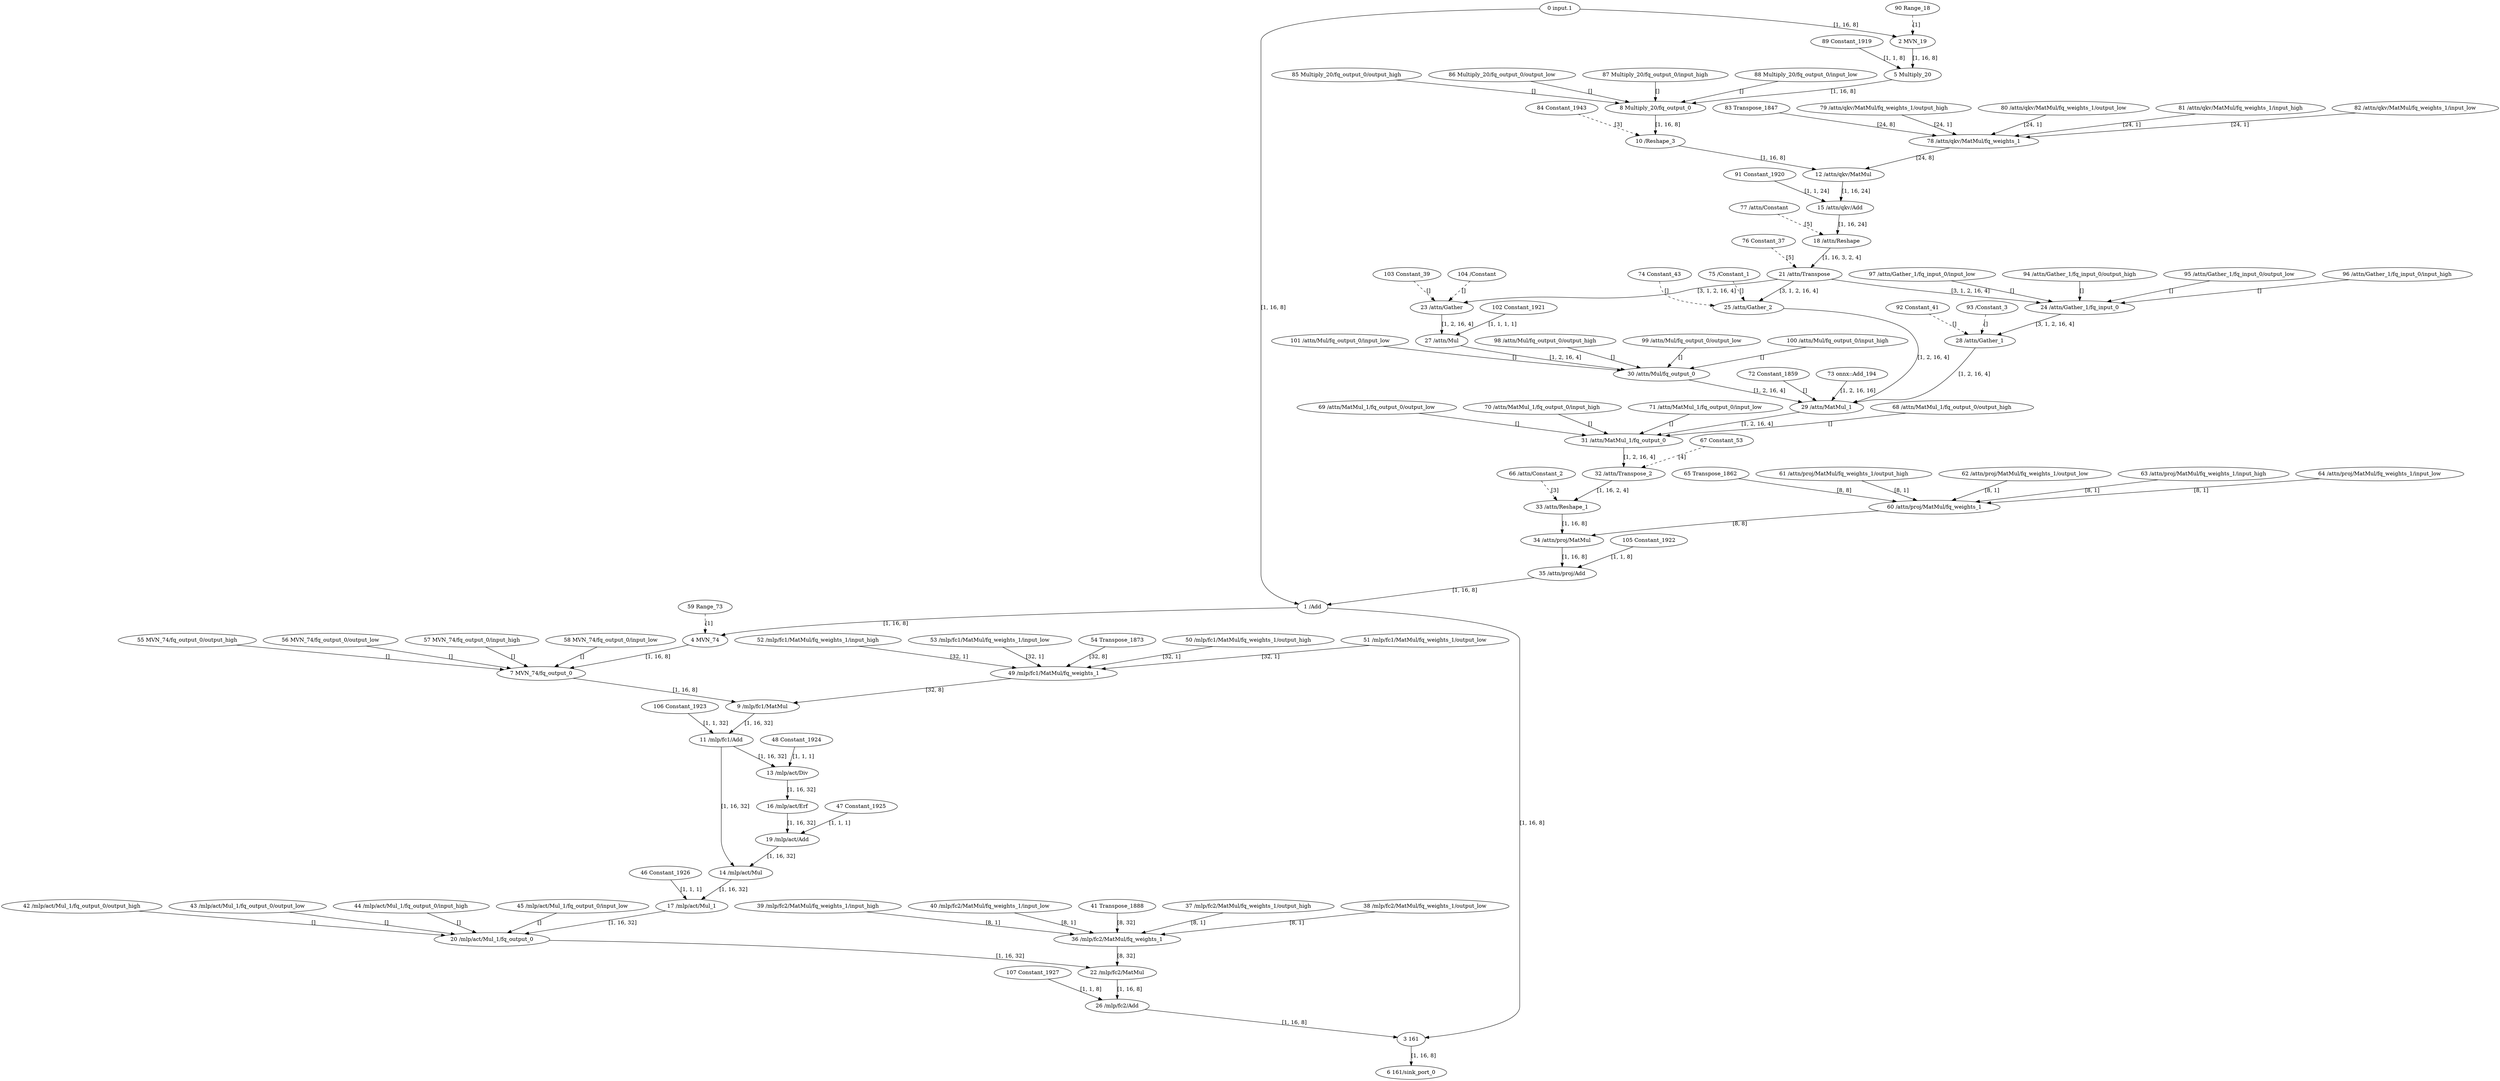 strict digraph  {
"0 input.1" [id=0, type=Parameter];
"1 /Add" [id=1, type=Add];
"2 MVN_19" [id=2, type=MVN];
"3 161" [id=3, type=Add];
"4 MVN_74" [id=4, type=MVN];
"5 Multiply_20" [id=5, type=Multiply];
"6 161/sink_port_0" [id=6, type=Result];
"7 MVN_74/fq_output_0" [id=7, type=FakeQuantize];
"8 Multiply_20/fq_output_0" [id=8, type=FakeQuantize];
"9 /mlp/fc1/MatMul" [id=9, type=MatMul];
"10 /Reshape_3" [id=10, type=Reshape];
"11 /mlp/fc1/Add" [id=11, type=Add];
"12 /attn/qkv/MatMul" [id=12, type=MatMul];
"13 /mlp/act/Div" [id=13, type=Multiply];
"14 /mlp/act/Mul" [id=14, type=Multiply];
"15 /attn/qkv/Add" [id=15, type=Add];
"16 /mlp/act/Erf" [id=16, type=Erf];
"17 /mlp/act/Mul_1" [id=17, type=Multiply];
"18 /attn/Reshape" [id=18, type=Reshape];
"19 /mlp/act/Add" [id=19, type=Add];
"20 /mlp/act/Mul_1/fq_output_0" [id=20, type=FakeQuantize];
"21 /attn/Transpose" [id=21, type=Transpose];
"22 /mlp/fc2/MatMul" [id=22, type=MatMul];
"23 /attn/Gather" [id=23, type=Gather];
"24 /attn/Gather_1/fq_input_0" [id=24, type=FakeQuantize];
"25 /attn/Gather_2" [id=25, type=Gather];
"26 /mlp/fc2/Add" [id=26, type=Add];
"27 /attn/Mul" [id=27, type=Multiply];
"28 /attn/Gather_1" [id=28, type=Gather];
"29 /attn/MatMul_1" [id=29, type=ScaledDotProductAttention];
"30 /attn/Mul/fq_output_0" [id=30, type=FakeQuantize];
"31 /attn/MatMul_1/fq_output_0" [id=31, type=FakeQuantize];
"32 /attn/Transpose_2" [id=32, type=Transpose];
"33 /attn/Reshape_1" [id=33, type=Reshape];
"34 /attn/proj/MatMul" [id=34, type=MatMul];
"35 /attn/proj/Add" [id=35, type=Add];
"36 /mlp/fc2/MatMul/fq_weights_1" [id=36, type=FakeQuantize];
"37 /mlp/fc2/MatMul/fq_weights_1/output_high" [id=37, type=Constant];
"38 /mlp/fc2/MatMul/fq_weights_1/output_low" [id=38, type=Constant];
"39 /mlp/fc2/MatMul/fq_weights_1/input_high" [id=39, type=Constant];
"40 /mlp/fc2/MatMul/fq_weights_1/input_low" [id=40, type=Constant];
"41 Transpose_1888" [id=41, type=Constant];
"42 /mlp/act/Mul_1/fq_output_0/output_high" [id=42, type=Constant];
"43 /mlp/act/Mul_1/fq_output_0/output_low" [id=43, type=Constant];
"44 /mlp/act/Mul_1/fq_output_0/input_high" [id=44, type=Constant];
"45 /mlp/act/Mul_1/fq_output_0/input_low" [id=45, type=Constant];
"46 Constant_1926" [id=46, type=Constant];
"47 Constant_1925" [id=47, type=Constant];
"48 Constant_1924" [id=48, type=Constant];
"49 /mlp/fc1/MatMul/fq_weights_1" [id=49, type=FakeQuantize];
"50 /mlp/fc1/MatMul/fq_weights_1/output_high" [id=50, type=Constant];
"51 /mlp/fc1/MatMul/fq_weights_1/output_low" [id=51, type=Constant];
"52 /mlp/fc1/MatMul/fq_weights_1/input_high" [id=52, type=Constant];
"53 /mlp/fc1/MatMul/fq_weights_1/input_low" [id=53, type=Constant];
"54 Transpose_1873" [id=54, type=Constant];
"55 MVN_74/fq_output_0/output_high" [id=55, type=Constant];
"56 MVN_74/fq_output_0/output_low" [id=56, type=Constant];
"57 MVN_74/fq_output_0/input_high" [id=57, type=Constant];
"58 MVN_74/fq_output_0/input_low" [id=58, type=Constant];
"59 Range_73" [id=59, type=Constant];
"60 /attn/proj/MatMul/fq_weights_1" [id=60, type=FakeQuantize];
"61 /attn/proj/MatMul/fq_weights_1/output_high" [id=61, type=Constant];
"62 /attn/proj/MatMul/fq_weights_1/output_low" [id=62, type=Constant];
"63 /attn/proj/MatMul/fq_weights_1/input_high" [id=63, type=Constant];
"64 /attn/proj/MatMul/fq_weights_1/input_low" [id=64, type=Constant];
"65 Transpose_1862" [id=65, type=Constant];
"66 /attn/Constant_2" [id=66, type=Constant];
"67 Constant_53" [id=67, type=Constant];
"68 /attn/MatMul_1/fq_output_0/output_high" [id=68, type=Constant];
"69 /attn/MatMul_1/fq_output_0/output_low" [id=69, type=Constant];
"70 /attn/MatMul_1/fq_output_0/input_high" [id=70, type=Constant];
"71 /attn/MatMul_1/fq_output_0/input_low" [id=71, type=Constant];
"72 Constant_1859" [id=72, type=Constant];
"73 onnx^^Add_194" [id=73, label="73 onnx::Add_194", type=Constant];
"74 Constant_43" [id=74, type=Constant];
"75 /Constant_1" [id=75, type=Constant];
"76 Constant_37" [id=76, type=Constant];
"77 /attn/Constant" [id=77, type=Constant];
"78 /attn/qkv/MatMul/fq_weights_1" [id=78, type=FakeQuantize];
"79 /attn/qkv/MatMul/fq_weights_1/output_high" [id=79, type=Constant];
"80 /attn/qkv/MatMul/fq_weights_1/output_low" [id=80, type=Constant];
"81 /attn/qkv/MatMul/fq_weights_1/input_high" [id=81, type=Constant];
"82 /attn/qkv/MatMul/fq_weights_1/input_low" [id=82, type=Constant];
"83 Transpose_1847" [id=83, type=Constant];
"84 Constant_1943" [id=84, type=Constant];
"85 Multiply_20/fq_output_0/output_high" [id=85, type=Constant];
"86 Multiply_20/fq_output_0/output_low" [id=86, type=Constant];
"87 Multiply_20/fq_output_0/input_high" [id=87, type=Constant];
"88 Multiply_20/fq_output_0/input_low" [id=88, type=Constant];
"89 Constant_1919" [id=89, type=Constant];
"90 Range_18" [id=90, type=Constant];
"91 Constant_1920" [id=91, type=Constant];
"92 Constant_41" [id=92, type=Constant];
"93 /Constant_3" [id=93, type=Constant];
"94 /attn/Gather_1/fq_input_0/output_high" [id=94, type=Constant];
"95 /attn/Gather_1/fq_input_0/output_low" [id=95, type=Constant];
"96 /attn/Gather_1/fq_input_0/input_high" [id=96, type=Constant];
"97 /attn/Gather_1/fq_input_0/input_low" [id=97, type=Constant];
"98 /attn/Mul/fq_output_0/output_high" [id=98, type=Constant];
"99 /attn/Mul/fq_output_0/output_low" [id=99, type=Constant];
"100 /attn/Mul/fq_output_0/input_high" [id=100, type=Constant];
"101 /attn/Mul/fq_output_0/input_low" [id=101, type=Constant];
"102 Constant_1921" [id=102, type=Constant];
"103 Constant_39" [id=103, type=Constant];
"104 /Constant" [id=104, type=Constant];
"105 Constant_1922" [id=105, type=Constant];
"106 Constant_1923" [id=106, type=Constant];
"107 Constant_1927" [id=107, type=Constant];
"0 input.1" -> "1 /Add"  [label="[1, 16, 8]", style=solid];
"0 input.1" -> "2 MVN_19"  [label="[1, 16, 8]", style=solid];
"1 /Add" -> "3 161"  [label="[1, 16, 8]", style=solid];
"1 /Add" -> "4 MVN_74"  [label="[1, 16, 8]", style=solid];
"2 MVN_19" -> "5 Multiply_20"  [label="[1, 16, 8]", style=solid];
"3 161" -> "6 161/sink_port_0"  [label="[1, 16, 8]", style=solid];
"4 MVN_74" -> "7 MVN_74/fq_output_0"  [label="[1, 16, 8]", style=solid];
"5 Multiply_20" -> "8 Multiply_20/fq_output_0"  [label="[1, 16, 8]", style=solid];
"7 MVN_74/fq_output_0" -> "9 /mlp/fc1/MatMul"  [label="[1, 16, 8]", style=solid];
"8 Multiply_20/fq_output_0" -> "10 /Reshape_3"  [label="[1, 16, 8]", style=solid];
"9 /mlp/fc1/MatMul" -> "11 /mlp/fc1/Add"  [label="[1, 16, 32]", style=solid];
"10 /Reshape_3" -> "12 /attn/qkv/MatMul"  [label="[1, 16, 8]", style=solid];
"11 /mlp/fc1/Add" -> "13 /mlp/act/Div"  [label="[1, 16, 32]", style=solid];
"11 /mlp/fc1/Add" -> "14 /mlp/act/Mul"  [label="[1, 16, 32]", style=solid];
"12 /attn/qkv/MatMul" -> "15 /attn/qkv/Add"  [label="[1, 16, 24]", style=solid];
"13 /mlp/act/Div" -> "16 /mlp/act/Erf"  [label="[1, 16, 32]", style=solid];
"14 /mlp/act/Mul" -> "17 /mlp/act/Mul_1"  [label="[1, 16, 32]", style=solid];
"15 /attn/qkv/Add" -> "18 /attn/Reshape"  [label="[1, 16, 24]", style=solid];
"16 /mlp/act/Erf" -> "19 /mlp/act/Add"  [label="[1, 16, 32]", style=solid];
"17 /mlp/act/Mul_1" -> "20 /mlp/act/Mul_1/fq_output_0"  [label="[1, 16, 32]", style=solid];
"18 /attn/Reshape" -> "21 /attn/Transpose"  [label="[1, 16, 3, 2, 4]", style=solid];
"19 /mlp/act/Add" -> "14 /mlp/act/Mul"  [label="[1, 16, 32]", style=solid];
"20 /mlp/act/Mul_1/fq_output_0" -> "22 /mlp/fc2/MatMul"  [label="[1, 16, 32]", style=solid];
"21 /attn/Transpose" -> "23 /attn/Gather"  [label="[3, 1, 2, 16, 4]", style=solid];
"21 /attn/Transpose" -> "24 /attn/Gather_1/fq_input_0"  [label="[3, 1, 2, 16, 4]", style=solid];
"21 /attn/Transpose" -> "25 /attn/Gather_2"  [label="[3, 1, 2, 16, 4]", style=solid];
"22 /mlp/fc2/MatMul" -> "26 /mlp/fc2/Add"  [label="[1, 16, 8]", style=solid];
"23 /attn/Gather" -> "27 /attn/Mul"  [label="[1, 2, 16, 4]", style=solid];
"24 /attn/Gather_1/fq_input_0" -> "28 /attn/Gather_1"  [label="[3, 1, 2, 16, 4]", style=solid];
"25 /attn/Gather_2" -> "29 /attn/MatMul_1"  [label="[1, 2, 16, 4]", style=solid];
"26 /mlp/fc2/Add" -> "3 161"  [label="[1, 16, 8]", style=solid];
"27 /attn/Mul" -> "30 /attn/Mul/fq_output_0"  [label="[1, 2, 16, 4]", style=solid];
"28 /attn/Gather_1" -> "29 /attn/MatMul_1"  [label="[1, 2, 16, 4]", style=solid];
"29 /attn/MatMul_1" -> "31 /attn/MatMul_1/fq_output_0"  [label="[1, 2, 16, 4]", style=solid];
"30 /attn/Mul/fq_output_0" -> "29 /attn/MatMul_1"  [label="[1, 2, 16, 4]", style=solid];
"31 /attn/MatMul_1/fq_output_0" -> "32 /attn/Transpose_2"  [label="[1, 2, 16, 4]", style=solid];
"32 /attn/Transpose_2" -> "33 /attn/Reshape_1"  [label="[1, 16, 2, 4]", style=solid];
"33 /attn/Reshape_1" -> "34 /attn/proj/MatMul"  [label="[1, 16, 8]", style=solid];
"34 /attn/proj/MatMul" -> "35 /attn/proj/Add"  [label="[1, 16, 8]", style=solid];
"35 /attn/proj/Add" -> "1 /Add"  [label="[1, 16, 8]", style=solid];
"36 /mlp/fc2/MatMul/fq_weights_1" -> "22 /mlp/fc2/MatMul"  [label="[8, 32]", style=solid];
"37 /mlp/fc2/MatMul/fq_weights_1/output_high" -> "36 /mlp/fc2/MatMul/fq_weights_1"  [label="[8, 1]", style=solid];
"38 /mlp/fc2/MatMul/fq_weights_1/output_low" -> "36 /mlp/fc2/MatMul/fq_weights_1"  [label="[8, 1]", style=solid];
"39 /mlp/fc2/MatMul/fq_weights_1/input_high" -> "36 /mlp/fc2/MatMul/fq_weights_1"  [label="[8, 1]", style=solid];
"40 /mlp/fc2/MatMul/fq_weights_1/input_low" -> "36 /mlp/fc2/MatMul/fq_weights_1"  [label="[8, 1]", style=solid];
"41 Transpose_1888" -> "36 /mlp/fc2/MatMul/fq_weights_1"  [label="[8, 32]", style=solid];
"42 /mlp/act/Mul_1/fq_output_0/output_high" -> "20 /mlp/act/Mul_1/fq_output_0"  [label="[]", style=solid];
"43 /mlp/act/Mul_1/fq_output_0/output_low" -> "20 /mlp/act/Mul_1/fq_output_0"  [label="[]", style=solid];
"44 /mlp/act/Mul_1/fq_output_0/input_high" -> "20 /mlp/act/Mul_1/fq_output_0"  [label="[]", style=solid];
"45 /mlp/act/Mul_1/fq_output_0/input_low" -> "20 /mlp/act/Mul_1/fq_output_0"  [label="[]", style=solid];
"46 Constant_1926" -> "17 /mlp/act/Mul_1"  [label="[1, 1, 1]", style=solid];
"47 Constant_1925" -> "19 /mlp/act/Add"  [label="[1, 1, 1]", style=solid];
"48 Constant_1924" -> "13 /mlp/act/Div"  [label="[1, 1, 1]", style=solid];
"49 /mlp/fc1/MatMul/fq_weights_1" -> "9 /mlp/fc1/MatMul"  [label="[32, 8]", style=solid];
"50 /mlp/fc1/MatMul/fq_weights_1/output_high" -> "49 /mlp/fc1/MatMul/fq_weights_1"  [label="[32, 1]", style=solid];
"51 /mlp/fc1/MatMul/fq_weights_1/output_low" -> "49 /mlp/fc1/MatMul/fq_weights_1"  [label="[32, 1]", style=solid];
"52 /mlp/fc1/MatMul/fq_weights_1/input_high" -> "49 /mlp/fc1/MatMul/fq_weights_1"  [label="[32, 1]", style=solid];
"53 /mlp/fc1/MatMul/fq_weights_1/input_low" -> "49 /mlp/fc1/MatMul/fq_weights_1"  [label="[32, 1]", style=solid];
"54 Transpose_1873" -> "49 /mlp/fc1/MatMul/fq_weights_1"  [label="[32, 8]", style=solid];
"55 MVN_74/fq_output_0/output_high" -> "7 MVN_74/fq_output_0"  [label="[]", style=solid];
"56 MVN_74/fq_output_0/output_low" -> "7 MVN_74/fq_output_0"  [label="[]", style=solid];
"57 MVN_74/fq_output_0/input_high" -> "7 MVN_74/fq_output_0"  [label="[]", style=solid];
"58 MVN_74/fq_output_0/input_low" -> "7 MVN_74/fq_output_0"  [label="[]", style=solid];
"59 Range_73" -> "4 MVN_74"  [label="[1]", style=dashed];
"60 /attn/proj/MatMul/fq_weights_1" -> "34 /attn/proj/MatMul"  [label="[8, 8]", style=solid];
"61 /attn/proj/MatMul/fq_weights_1/output_high" -> "60 /attn/proj/MatMul/fq_weights_1"  [label="[8, 1]", style=solid];
"62 /attn/proj/MatMul/fq_weights_1/output_low" -> "60 /attn/proj/MatMul/fq_weights_1"  [label="[8, 1]", style=solid];
"63 /attn/proj/MatMul/fq_weights_1/input_high" -> "60 /attn/proj/MatMul/fq_weights_1"  [label="[8, 1]", style=solid];
"64 /attn/proj/MatMul/fq_weights_1/input_low" -> "60 /attn/proj/MatMul/fq_weights_1"  [label="[8, 1]", style=solid];
"65 Transpose_1862" -> "60 /attn/proj/MatMul/fq_weights_1"  [label="[8, 8]", style=solid];
"66 /attn/Constant_2" -> "33 /attn/Reshape_1"  [label="[3]", style=dashed];
"67 Constant_53" -> "32 /attn/Transpose_2"  [label="[4]", style=dashed];
"68 /attn/MatMul_1/fq_output_0/output_high" -> "31 /attn/MatMul_1/fq_output_0"  [label="[]", style=solid];
"69 /attn/MatMul_1/fq_output_0/output_low" -> "31 /attn/MatMul_1/fq_output_0"  [label="[]", style=solid];
"70 /attn/MatMul_1/fq_output_0/input_high" -> "31 /attn/MatMul_1/fq_output_0"  [label="[]", style=solid];
"71 /attn/MatMul_1/fq_output_0/input_low" -> "31 /attn/MatMul_1/fq_output_0"  [label="[]", style=solid];
"72 Constant_1859" -> "29 /attn/MatMul_1"  [label="[]", style=solid];
"73 onnx^^Add_194" -> "29 /attn/MatMul_1"  [label="[1, 2, 16, 16]", style=solid];
"74 Constant_43" -> "25 /attn/Gather_2"  [label="[]", style=dashed];
"75 /Constant_1" -> "25 /attn/Gather_2"  [label="[]", style=dashed];
"76 Constant_37" -> "21 /attn/Transpose"  [label="[5]", style=dashed];
"77 /attn/Constant" -> "18 /attn/Reshape"  [label="[5]", style=dashed];
"78 /attn/qkv/MatMul/fq_weights_1" -> "12 /attn/qkv/MatMul"  [label="[24, 8]", style=solid];
"79 /attn/qkv/MatMul/fq_weights_1/output_high" -> "78 /attn/qkv/MatMul/fq_weights_1"  [label="[24, 1]", style=solid];
"80 /attn/qkv/MatMul/fq_weights_1/output_low" -> "78 /attn/qkv/MatMul/fq_weights_1"  [label="[24, 1]", style=solid];
"81 /attn/qkv/MatMul/fq_weights_1/input_high" -> "78 /attn/qkv/MatMul/fq_weights_1"  [label="[24, 1]", style=solid];
"82 /attn/qkv/MatMul/fq_weights_1/input_low" -> "78 /attn/qkv/MatMul/fq_weights_1"  [label="[24, 1]", style=solid];
"83 Transpose_1847" -> "78 /attn/qkv/MatMul/fq_weights_1"  [label="[24, 8]", style=solid];
"84 Constant_1943" -> "10 /Reshape_3"  [label="[3]", style=dashed];
"85 Multiply_20/fq_output_0/output_high" -> "8 Multiply_20/fq_output_0"  [label="[]", style=solid];
"86 Multiply_20/fq_output_0/output_low" -> "8 Multiply_20/fq_output_0"  [label="[]", style=solid];
"87 Multiply_20/fq_output_0/input_high" -> "8 Multiply_20/fq_output_0"  [label="[]", style=solid];
"88 Multiply_20/fq_output_0/input_low" -> "8 Multiply_20/fq_output_0"  [label="[]", style=solid];
"89 Constant_1919" -> "5 Multiply_20"  [label="[1, 1, 8]", style=solid];
"90 Range_18" -> "2 MVN_19"  [label="[1]", style=dashed];
"91 Constant_1920" -> "15 /attn/qkv/Add"  [label="[1, 1, 24]", style=solid];
"92 Constant_41" -> "28 /attn/Gather_1"  [label="[]", style=dashed];
"93 /Constant_3" -> "28 /attn/Gather_1"  [label="[]", style=dashed];
"94 /attn/Gather_1/fq_input_0/output_high" -> "24 /attn/Gather_1/fq_input_0"  [label="[]", style=solid];
"95 /attn/Gather_1/fq_input_0/output_low" -> "24 /attn/Gather_1/fq_input_0"  [label="[]", style=solid];
"96 /attn/Gather_1/fq_input_0/input_high" -> "24 /attn/Gather_1/fq_input_0"  [label="[]", style=solid];
"97 /attn/Gather_1/fq_input_0/input_low" -> "24 /attn/Gather_1/fq_input_0"  [label="[]", style=solid];
"98 /attn/Mul/fq_output_0/output_high" -> "30 /attn/Mul/fq_output_0"  [label="[]", style=solid];
"99 /attn/Mul/fq_output_0/output_low" -> "30 /attn/Mul/fq_output_0"  [label="[]", style=solid];
"100 /attn/Mul/fq_output_0/input_high" -> "30 /attn/Mul/fq_output_0"  [label="[]", style=solid];
"101 /attn/Mul/fq_output_0/input_low" -> "30 /attn/Mul/fq_output_0"  [label="[]", style=solid];
"102 Constant_1921" -> "27 /attn/Mul"  [label="[1, 1, 1, 1]", style=solid];
"103 Constant_39" -> "23 /attn/Gather"  [label="[]", style=dashed];
"104 /Constant" -> "23 /attn/Gather"  [label="[]", style=dashed];
"105 Constant_1922" -> "35 /attn/proj/Add"  [label="[1, 1, 8]", style=solid];
"106 Constant_1923" -> "11 /mlp/fc1/Add"  [label="[1, 1, 32]", style=solid];
"107 Constant_1927" -> "26 /mlp/fc2/Add"  [label="[1, 1, 8]", style=solid];
}
